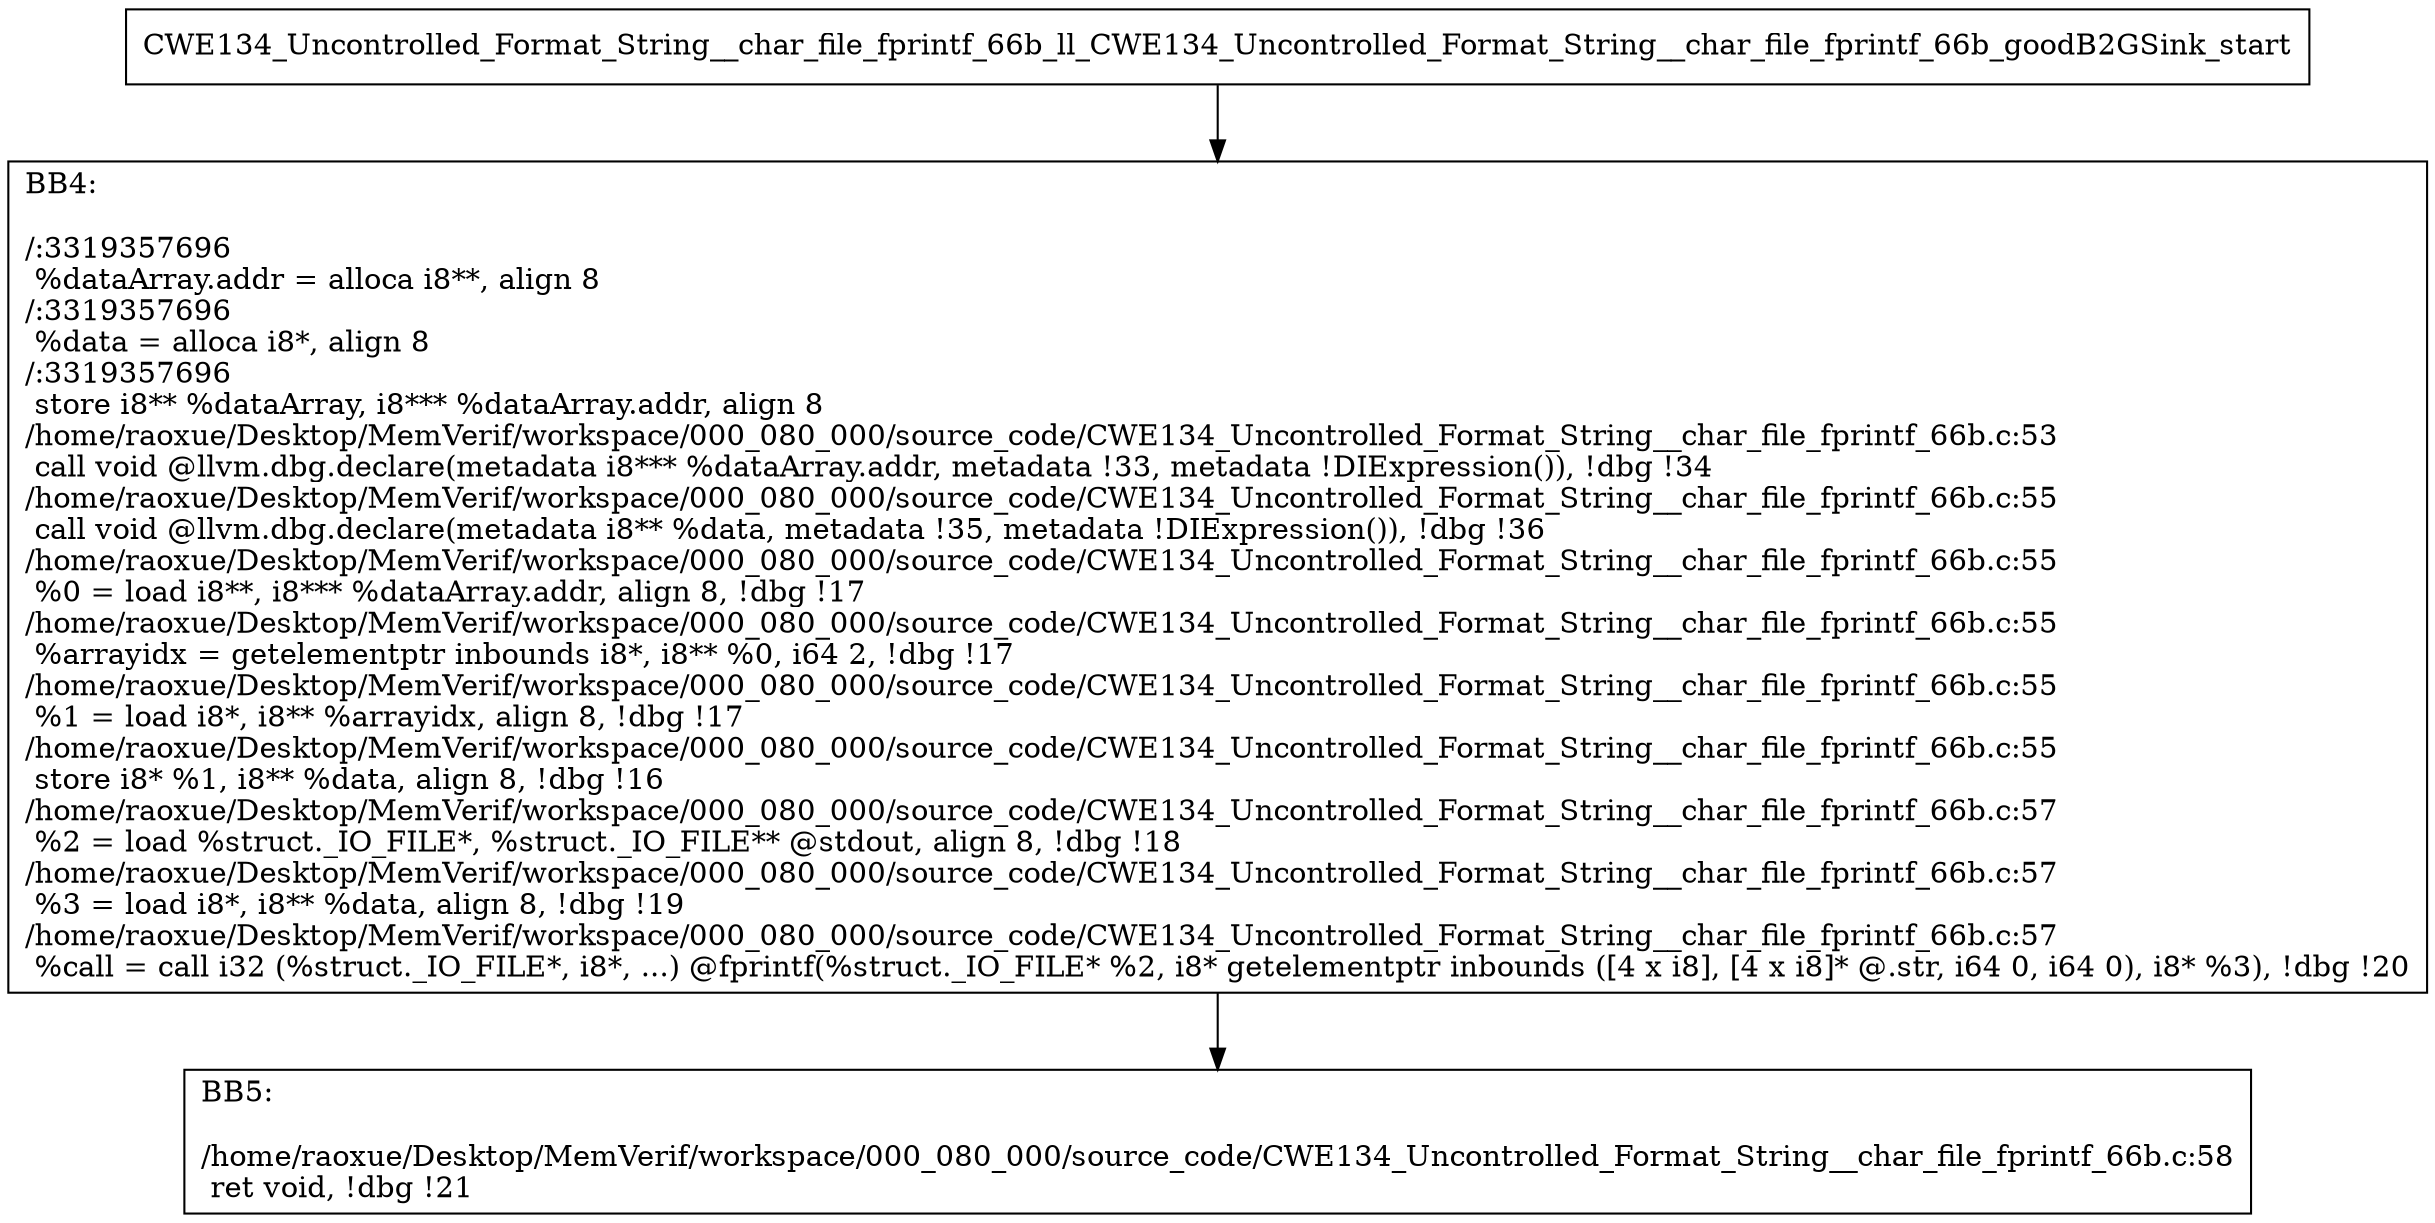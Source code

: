 digraph "CFG for'CWE134_Uncontrolled_Format_String__char_file_fprintf_66b_ll_CWE134_Uncontrolled_Format_String__char_file_fprintf_66b_goodB2GSink' function" {
	BBCWE134_Uncontrolled_Format_String__char_file_fprintf_66b_ll_CWE134_Uncontrolled_Format_String__char_file_fprintf_66b_goodB2GSink_start[shape=record,label="{CWE134_Uncontrolled_Format_String__char_file_fprintf_66b_ll_CWE134_Uncontrolled_Format_String__char_file_fprintf_66b_goodB2GSink_start}"];
	BBCWE134_Uncontrolled_Format_String__char_file_fprintf_66b_ll_CWE134_Uncontrolled_Format_String__char_file_fprintf_66b_goodB2GSink_start-> CWE134_Uncontrolled_Format_String__char_file_fprintf_66b_ll_CWE134_Uncontrolled_Format_String__char_file_fprintf_66b_goodB2GSinkBB4;
	CWE134_Uncontrolled_Format_String__char_file_fprintf_66b_ll_CWE134_Uncontrolled_Format_String__char_file_fprintf_66b_goodB2GSinkBB4 [shape=record, label="{BB4:\l\l/:3319357696\l
  %dataArray.addr = alloca i8**, align 8\l
/:3319357696\l
  %data = alloca i8*, align 8\l
/:3319357696\l
  store i8** %dataArray, i8*** %dataArray.addr, align 8\l
/home/raoxue/Desktop/MemVerif/workspace/000_080_000/source_code/CWE134_Uncontrolled_Format_String__char_file_fprintf_66b.c:53\l
  call void @llvm.dbg.declare(metadata i8*** %dataArray.addr, metadata !33, metadata !DIExpression()), !dbg !34\l
/home/raoxue/Desktop/MemVerif/workspace/000_080_000/source_code/CWE134_Uncontrolled_Format_String__char_file_fprintf_66b.c:55\l
  call void @llvm.dbg.declare(metadata i8** %data, metadata !35, metadata !DIExpression()), !dbg !36\l
/home/raoxue/Desktop/MemVerif/workspace/000_080_000/source_code/CWE134_Uncontrolled_Format_String__char_file_fprintf_66b.c:55\l
  %0 = load i8**, i8*** %dataArray.addr, align 8, !dbg !17\l
/home/raoxue/Desktop/MemVerif/workspace/000_080_000/source_code/CWE134_Uncontrolled_Format_String__char_file_fprintf_66b.c:55\l
  %arrayidx = getelementptr inbounds i8*, i8** %0, i64 2, !dbg !17\l
/home/raoxue/Desktop/MemVerif/workspace/000_080_000/source_code/CWE134_Uncontrolled_Format_String__char_file_fprintf_66b.c:55\l
  %1 = load i8*, i8** %arrayidx, align 8, !dbg !17\l
/home/raoxue/Desktop/MemVerif/workspace/000_080_000/source_code/CWE134_Uncontrolled_Format_String__char_file_fprintf_66b.c:55\l
  store i8* %1, i8** %data, align 8, !dbg !16\l
/home/raoxue/Desktop/MemVerif/workspace/000_080_000/source_code/CWE134_Uncontrolled_Format_String__char_file_fprintf_66b.c:57\l
  %2 = load %struct._IO_FILE*, %struct._IO_FILE** @stdout, align 8, !dbg !18\l
/home/raoxue/Desktop/MemVerif/workspace/000_080_000/source_code/CWE134_Uncontrolled_Format_String__char_file_fprintf_66b.c:57\l
  %3 = load i8*, i8** %data, align 8, !dbg !19\l
/home/raoxue/Desktop/MemVerif/workspace/000_080_000/source_code/CWE134_Uncontrolled_Format_String__char_file_fprintf_66b.c:57\l
  %call = call i32 (%struct._IO_FILE*, i8*, ...) @fprintf(%struct._IO_FILE* %2, i8* getelementptr inbounds ([4 x i8], [4 x i8]* @.str, i64 0, i64 0), i8* %3), !dbg !20\l
}"];
	CWE134_Uncontrolled_Format_String__char_file_fprintf_66b_ll_CWE134_Uncontrolled_Format_String__char_file_fprintf_66b_goodB2GSinkBB4-> CWE134_Uncontrolled_Format_String__char_file_fprintf_66b_ll_CWE134_Uncontrolled_Format_String__char_file_fprintf_66b_goodB2GSinkBB5;
	CWE134_Uncontrolled_Format_String__char_file_fprintf_66b_ll_CWE134_Uncontrolled_Format_String__char_file_fprintf_66b_goodB2GSinkBB5 [shape=record, label="{BB5:\l\l/home/raoxue/Desktop/MemVerif/workspace/000_080_000/source_code/CWE134_Uncontrolled_Format_String__char_file_fprintf_66b.c:58\l
  ret void, !dbg !21\l
}"];
}
